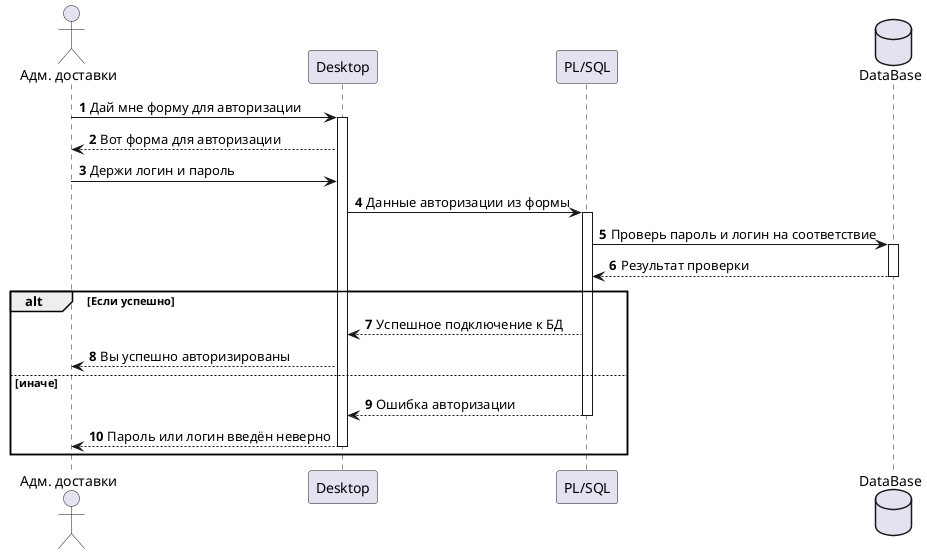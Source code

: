 @startuml

autonumber
actor "Адм. доставки" as A
participant "Desktop" as SPA
participant "PL/SQL" as API
database DataBase

A -> SPA: Дай мне форму для авторизации
activate SPA
SPA --> A: Вот форма для авторизации
A -> SPA: Держи логин и пароль
SPA -> API: Данные авторизации из формы
activate API
API -> DataBase: Проверь пароль и логин на соответствие
activate DataBase

API <-- DataBase: Результат проверки
deactivate DataBase
alt Если успешно
   API --> SPA: Успешное подключение к БД
   SPA --> A: Вы успешно авторизированы
else иначе
   API --> SPA: Ошибка авторизации
   deactivate API
   SPA --> A: Пароль или логин введён неверно
   deactivate SPA
end

@enduml